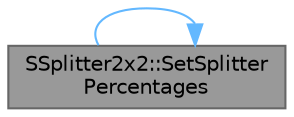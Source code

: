 digraph "SSplitter2x2::SetSplitterPercentages"
{
 // INTERACTIVE_SVG=YES
 // LATEX_PDF_SIZE
  bgcolor="transparent";
  edge [fontname=Helvetica,fontsize=10,labelfontname=Helvetica,labelfontsize=10];
  node [fontname=Helvetica,fontsize=10,shape=box,height=0.2,width=0.4];
  rankdir="LR";
  Node1 [id="Node000001",label="SSplitter2x2::SetSplitter\lPercentages",height=0.2,width=0.4,color="gray40", fillcolor="grey60", style="filled", fontcolor="black",tooltip="Sets the size percentages for the children in this order: TopLeft, BottomLeft, TopRight,..."];
  Node1 -> Node1 [id="edge1_Node000001_Node000001",color="steelblue1",style="solid",tooltip=" "];
}
